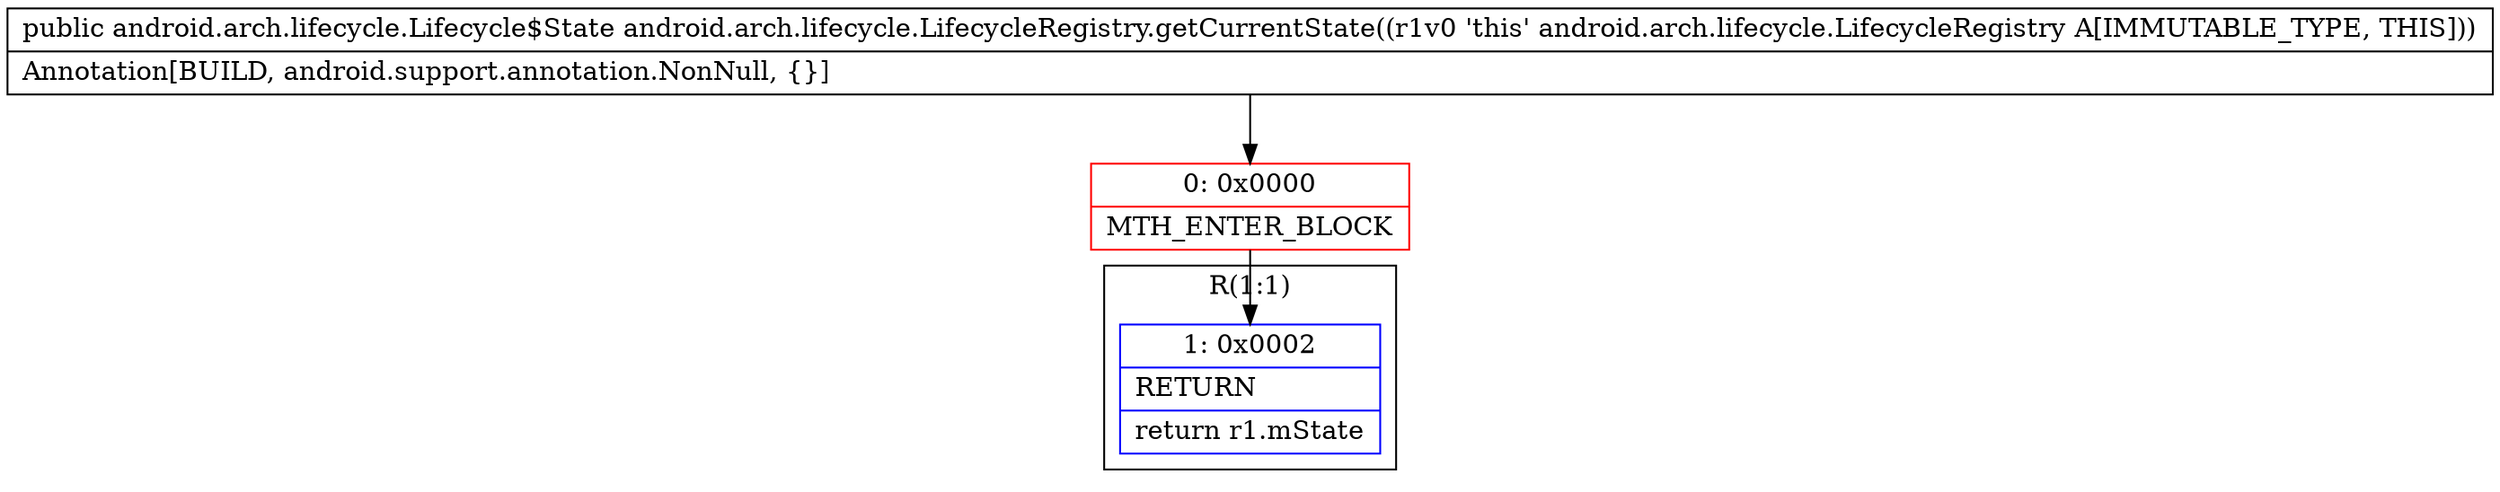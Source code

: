 digraph "CFG forandroid.arch.lifecycle.LifecycleRegistry.getCurrentState()Landroid\/arch\/lifecycle\/Lifecycle$State;" {
subgraph cluster_Region_1991264715 {
label = "R(1:1)";
node [shape=record,color=blue];
Node_1 [shape=record,label="{1\:\ 0x0002|RETURN\l|return r1.mState\l}"];
}
Node_0 [shape=record,color=red,label="{0\:\ 0x0000|MTH_ENTER_BLOCK\l}"];
MethodNode[shape=record,label="{public android.arch.lifecycle.Lifecycle$State android.arch.lifecycle.LifecycleRegistry.getCurrentState((r1v0 'this' android.arch.lifecycle.LifecycleRegistry A[IMMUTABLE_TYPE, THIS]))  | Annotation[BUILD, android.support.annotation.NonNull, \{\}]\l}"];
MethodNode -> Node_0;
Node_0 -> Node_1;
}

